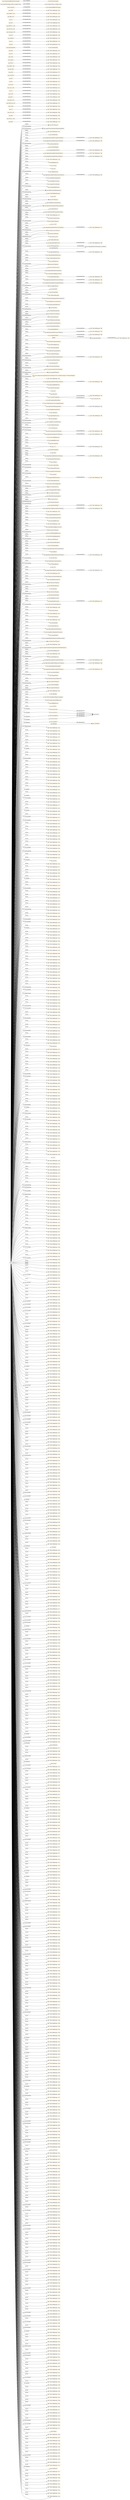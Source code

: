 digraph ar2dtool_diagram { 
rankdir=LR;
size="1501"
node [shape = rectangle, color="orange"]; "base:ShortTSDataset" "base:SupportVectorMachinesWithQuadraticKernel" "3b677388:1699060cede:-7eb1" "3b677388:1699060cede:-7f85" "base:EditMetadata" "3b677388:1699060cede:-7e19" "base:AlgorithmSuitableForLargeTestTSDataset" "base:AlgorithmSuitableForSpectroTSDataset" "base:BayesianNetwork" "base:SammonMapping" "base:AlgorithmByNoOfClass" "base:DTW_R1_1NN" "base:AlgorithmSuitableForMotionTSDataset" "base:AlgorithmSuitableForShortTSDataset" "3b677388:1699060cede:-7e48" "base:RidgeRegression" "base:k-Means" "base:SVC" "base:WeightFunction" "base:AlgorithmSuitableForMediumTrainTSDataset" "base:GradientBoostingMachines" "base:StackedAuto-Encoders" "3b677388:1699060cede:-7f60" "base:SupportVectorMachine" "base:TimeWarpEditDistance" "3b677388:1699060cede:-7fbd" "base:EditDistanceforRealSequences" "base:TWE_1NN" "base:LocallyWeightedLearning" "3b677388:1699060cede:-7e0a" "base:SVR" "base:ECGTSDataset" "3b677388:1699060cede:-7fcd" "base:FlexibleDiscriminantAnalysis" "3b677388:1699060cede:-7fa9" "base:SupportVectorMachinesWithLinearKernel" "base:RotationForest" "base:LocallyEstimatedScatterplotSmoothing" "3b677388:1699060cede:-7f11" "base:HierarchicalClustering" "3b677388:1699060cede:-7f2f" "base:MediumTSDataset" "base:LS-SVM" "base:SolutionForTSC" "base:AlgorithmSuitableForManyClassTSDataset" "base:MediumTrainTSDataset" "3b677388:1699060cede:-7dee" "3b677388:1699060cede:-7f21" "base:SensorTSDataset" "base:MulticlassSVM" "base:MSM_1NN" "3b677388:1699060cede:-7ed3" "base:MinkowskiDistance" "base:AlgorithmWithDerivative" "base:FullWarpingWindow" "base:DTD_C" "base:ST" "base:AlgorithmByTestSize" "3b677388:1699060cede:-7fe9" "base:AlgorithmBasedOnDictionary" "base:ConditionalDecisionTrees" "3b677388:1699060cede:-7fc9" "3b677388:1699060cede:-7ff1" "base:LinearRegression" "base:DeviceTSDataset" "base:IterativeDichotomiser3" "3b677388:1699060cede:-7fd1" "base:AlgorithmBasedOnCombinations" "base:ClassificationAndRegressionTree" "base:AlgorithmByLength" "base:BoP" "base:AlgorithmSuitableForFewClassTSDataset" "base:AlgorithmSuitableForSimulatedTSDataset" "base:COTE" "3b677388:1699060cede:-7ea3" "3b677388:1699060cede:-7e9c" "base:ImageTSDataset" "3b677388:1699060cede:-7e1f" "base:ASSISTANT" "base:NormalizeData" "base:TSDatasetByLength" "3b677388:1699060cede:-7ee6" "base:PS" "base:LeastAbsoluteShrinkageAndSelectionOperator" "base:BN" "base:CID_DTW" "base:RandF" "3b677388:1699060cede:-7f79" "base:RadialBasisFunctionNetwork" "base:DimensionalityReduction" "base:DD_DTW" "base:Perceptron" "base:StackedGeneralization" "base:MediumClassTSDataset" "base:MotionTSDataset" "3b677388:1699060cede:-7f95" "base:WDTW_1NN" "base:MultidimensionalScaling" "base:LinearDiscriminateAnalysis" "base:TSDatasetByNoOfClass" "base:AlgorithmByArea" "base:AlgorithmSuitableForSensorTSDataset" "base:AlgorithmWithR1" "3b677388:1699060cede:-7f5b" "base:DTW_F" "base:PrincipalComponentAnalysis" "3b677388:1699060cede:-7e67" "base:SVML" "base:StepwiseRegression" "base:LCSS_1NN" "base:Self-OrganizingMap" "base:LinearDiscriminantAnalysis" "3b677388:1699060cede:-7fdd" "base:TSF" "base:LargeTestTSDataset" "base:AlgorithmSuitableForImageTSDataset" "base:AutocorrelationFunction" "base:BayesianSVM" "base:DynamicTimeWarping" "base:TransductiveSupportVectorMachines" "base:SimulatedTSDataset" "http://www.semanticweb.org/administrator/ontologies/2018/11/untitled-ontology-57#1NearestNeighbor" "base:WarpingWindowSetThroughCrossValidation" "3b677388:1699060cede:-7f4a" "3b677388:1699060cede:-7db1" "base:AlgorithmSuitableForMediumTSDataset" "3b677388:1699060cede:-7f57" "base:BayesianBeliefNetwork" "base:SQLiteTransformation" "base:M5" "3b677388:1699060cede:-7fc5" "base:ElasticNet" "base:MLP" "base:ConcreteTSCAlgorithm" "base:BN_AugmentedNaiveBayes" "base:SyntheticMinorityOversamplingTechnique" "base:AlgorithmWithWarpingWindow" "base:DeepBoltzmannMachine" "base:ClipOutliers" "base:AlgorithmByFunction" "base:NaiveBayes" "3b677388:1699060cede:-7ff9" "base:Complexity-InvariantDistance" "base:ChebyshevDistance" "3b677388:1699060cede:-7fd9" "base:Mathematics" "3b677388:1699060cede:-7da0" "base:AlgorithmWithRn" "3b677388:1699060cede:-7dc7" "base:DerivativeDynamicTimeWarping" "base:AlgorithmSuitableForECGTSDataset" "base:Apriorialgorithm" "base:Least-AngleRegression" "3b677388:1699060cede:-7e26" "3b677388:1699060cede:-7e7b" "base:DeepBeliefNetworks" "3b677388:1699060cede:-7fa5" "base:StructuredSVM" "base:C4.5" "base:Back-Propagation" "base:Filter" "base:FS" "base:AlgorithmSuitableForDeviceTSDataset" "base:ExpectationMaximisation" "base:k-Medians" "3b677388:1699060cede:-7f91" "base:Move-Split-Merge" "3b677388:1699060cede:-7e10" "base:TSDatasetByTrainSize" "base:LearningVectorQuantization" "base:Dataset" "3b677388:1699060cede:-7db6" "base:AlgorithmByPerformence" "3b677388:1699060cede:-7e59" "base:TSDatasetByTestSize" "base:SupervisedLearningInQuest" "base:EuclideanDistance" "3b677388:1699060cede:-7f81" "base:TreeAugmentedNa?veBayes" "3b677388:1699060cede:-7f8d" "base:SmallTrainTSDataset" "base:LPS" "base:MixtureDiscriminantAnalysis" "base:RandomForest" "base:TimeSeriesDataset" "3b677388:1699060cede:-7f9d" "base:AlgorithmWithACF" "3b677388:1699060cede:-7f7d" "base:AlgorithmSuitableForSmallTrainTSDataset" "3b677388:1699060cede:-7d9c" "3b677388:1699060cede:-7efe" "base:AlgorithmBasedOnIntervals" "base:ConvolutionalNeuralNetwork" "base:LearningWithCounts" "3b677388:1699060cede:-7e96" "base:GradientBoostedRegressionTrees" "base:SpectroTSDataset" "3b677388:1699060cede:-7eab" "base:LocallyWeightedRegression" "base:SVMQ" "base:BootstrappedAggregation" "base:DTW_Rn_1NN" "3b677388:1699060cede:-7f2b" "base:LongTSDataset" "3b677388:1699060cede:-7ffc" "base:MultinomialNaiveBayes" "base:CleanMissingData" "base:Chi-squaredAutomaticInteractionDetection" "base:AdaBoost" "3b677388:1699060cede:-7fb9" "base:AlgorithmSuitableForMediumTestTSDataset" "base:Derivative" "3b677388:1699060cede:-7ede" "base:Eclatalgorithm" "base:QuadraticDiscriminantAnalysis" "base:TSDatasetByArea" "base:C5.0" "base:AlgorithmSuitableForLongTSDataset" "3b677388:1699060cede:-7f50" "base:OrdinaryLeastSquaresRegression" "base:Logistic" "base:EE" "base:GeneralBayesianNetwork" "3b677388:1699060cede:-7fe5" "base:ERP_1NN" "3b677388:1699060cede:-7fd5" "base:ManyClassTSDataset" "base:ManhattanDistance" "3b677388:1699060cede:-7fad" "base:Boosting" "base:FewClassTSDataset" "base:WDDTW_1NN" "3b677388:1699060cede:-7fa1" "base:DDTW_R1_1NN" "base:PartitionAndSample" "base:RadialBasisFunction" "base:AlgorithmByTrainSize" "base:DerivativeTransformDistance" "3b677388:1699060cede:-7da8" "base:DecisionStump" "base:SAXVSM" "base:ACF" "3b677388:1699060cede:-7eec" "base:FeatureSelection" "3b677388:1699060cede:-7fb5" "base:LS" "3b677388:1699060cede:-7ea9" "3b677388:1699060cede:-7df3" "base:QuantizeData" "base:ProjectionPursuit" "base:BOSS" "3b677388:1699060cede:-7f99" "base:Euclidean_1NN" "base:AlgorithmBasedOnWholeSeries" "base:AveragedOne-DependenceEstimators" "3b677388:1699060cede:-7e5e" "base:CosineSimilarity" "base:ScalablePaRallelizableInductionOfDecisionTrees" "base:MediumTestTSDataset" "3b677388:1699060cede:-7f89" "3b677388:1699060cede:-7ed9" "base:LongestCommonSubsequenceDistanceforRealSequences" "3b677388:1699060cede:-7f0b" "3b677388:1699060cede:-7ddc" "base:Q-Learning" "base:DDTW_Rn_1NN" "base:PolynomialRegression" "3b677388:1699060cede:-7f28" "base:LogisticRegression" "base:AlgorithmSuitableForSmallTestTSDataset" "3b677388:1699060cede:-7eb4" "3b677388:1699060cede:-7fed" "base:RotF" "base:AlgorithmSuitableForMediumClassTSDataset" "3b677388:1699060cede:-7fe1" "base:AlgorithmBasedOnShapelets" "3b677388:1699060cede:-7fc1" "base:TemporalDifferencelearning" "base:AlgorithmSuitableForLargeTrainTSDataset" "3b677388:1699060cede:-7e90" "base:GaussianNaiveBayes" "base:WarpingWindow" "base:TSBF" "base:PartialLeastSquaresRegression" "base:SmallTestTSDataset" "base:NB" "3b677388:1699060cede:-7ff5" "base:k-NearestNeighbor" "base:LargeTrainTSDataset" "3b677388:1699060cede:-7f19" "3b677388:1699060cede:-7f04" "3b677388:1699060cede:-7dab" "3b677388:1699060cede:-7e22" "base:Algorithm" "3b677388:1699060cede:-7fb1" "base:MultivariateAdaptiveRegressionSplines" "3b677388:1699060cede:-7ecd" "base:PrincipalComponentRegression" "base:HopfieldNetwork" "base:PUBLIC" ; /*classes style*/
	"base:AlgorithmSuitableForECGTSDataset" -> "3b677388:1699060cede:-7fd9" [ label = "owl:equivalentClass" ];
	"base:AlgorithmWithRn" -> "3b677388:1699060cede:-7f85" [ label = "owl:equivalentClass" ];
	"base:LCSS_1NN" -> "3b677388:1699060cede:-7e9c" [ label = "owl:equivalentClass" ];
	"base:AlgorithmWithDerivative" -> "3b677388:1699060cede:-7f8d" [ label = "owl:equivalentClass" ];
	"base:WDTW_1NN" -> "3b677388:1699060cede:-7da0" [ label = "owl:equivalentClass" ];
	"base:PS" -> "3b677388:1699060cede:-7e22" [ label = "owl:equivalentClass" ];
	"base:DerivativeDynamicTimeWarping" -> "3b677388:1699060cede:-7ed3" [ label = "owl:equivalentClass" ];
	"base:hasClassSize" -> "base:hasSize" [ label = "rdfs:subPropertyOf" ];
	"base:AlgorithmSuitableForSensorTSDataset" -> "3b677388:1699060cede:-7fa9" [ label = "owl:equivalentClass" ];
	"base:AlgorithmByTrainSize" -> "3b677388:1699060cede:-7fe1" [ label = "owl:equivalentClass" ];
	"base:AlgorithmByPerformence" -> "3b677388:1699060cede:-7fe9" [ label = "owl:equivalentClass" ];
	"base:AlgorithmSuitableForLargeTrainTSDataset" -> "3b677388:1699060cede:-7fc9" [ label = "owl:equivalentClass" ];
	"base:AlgorithmWithWarpingWindow" -> "3b677388:1699060cede:-7f81" [ label = "owl:equivalentClass" ];
	"base:AlgorithmSuitableForDeviceTSDataset" -> "3b677388:1699060cede:-7fdd" [ label = "owl:equivalentClass" ];
	"base:suitableFor" -> "base:availableTo" [ label = "rdfs:subPropertyOf" ];
	"base:AlgorithmByNoOfClass" -> "3b677388:1699060cede:-7fed" [ label = "owl:equivalentClass" ];
	"base:AlgorithmSuitableForSmallTrainTSDataset" -> "3b677388:1699060cede:-7f99" [ label = "owl:equivalentClass" ];
	"base:MLP" -> "3b677388:1699060cede:-7e5e" [ label = "owl:equivalentClass" ];
	"base:DTW_R1_1NN" -> "3b677388:1699060cede:-7ee6" [ label = "owl:equivalentClass" ];
	"base:BN" -> "3b677388:1699060cede:-7f7d" [ label = "owl:equivalentClass" ];
	"base:AlgorithmSuitableForSimulatedTSDataset" -> "3b677388:1699060cede:-7fa1" [ label = "owl:equivalentClass" ];
	"base:AlgorithmWithACF" -> "3b677388:1699060cede:-7f91" [ label = "owl:equivalentClass" ];
	"base:Logistic" -> "3b677388:1699060cede:-7e67" [ label = "owl:equivalentClass" ];
	"base:WDDTW_1NN" -> "3b677388:1699060cede:-7dab" [ label = "owl:equivalentClass" ];
	"base:AlgorithmSuitableForMediumTestTSDataset" -> "3b677388:1699060cede:-7fb5" [ label = "owl:equivalentClass" ];
	"base:RotF" -> "3b677388:1699060cede:-7e19" [ label = "owl:equivalentClass" ];
	"base:RandF" -> "3b677388:1699060cede:-7e1f" [ label = "owl:equivalentClass" ];
	"base:DTW_Rn_1NN" -> "3b677388:1699060cede:-7ede" [ label = "owl:equivalentClass" ];
	"base:AlgorithmSuitableForMotionTSDataset" -> "3b677388:1699060cede:-7fad" [ label = "owl:equivalentClass" ];
	"base:AlgorithmSuitableForMediumTSDataset" -> "3b677388:1699060cede:-7fb9" [ label = "owl:equivalentClass" ];
	"base:CID_DTW" -> "3b677388:1699060cede:-7f57" [ label = "owl:equivalentClass" ];
	"base:FullWarpingWindow" -> "base:WarpingWindowSetThroughCrossValidation" [ label = "owl:disjointWith" ];
	"base:AlgorithmSuitableForMediumClassTSDataset" -> "3b677388:1699060cede:-7fbd" [ label = "owl:equivalentClass" ];
	"base:SolutionForSample_MClass_LLength_STrain" -> "base:Sample_MClass_LLength_STrain" [ label = "base:suitableFor" ];
	"base:SolutionSuitableForFewClassSample" -> "base:FewClassSample" [ label = "base:suitableFor" ];
	"base:AlgorithmSuitableForLargeTestTSDataset" -> "3b677388:1699060cede:-7fcd" [ label = "owl:equivalentClass" ];
	"base:ACF" -> "3b677388:1699060cede:-7ffc" [ label = "owl:equivalentClass" ];
	"base:DD_DTW" -> "3b677388:1699060cede:-7f19" [ label = "owl:equivalentClass" ];
	"base:EE" -> "3b677388:1699060cede:-7ecd" [ label = "owl:equivalentClass" ];
	"base:Apriorialgorithm" -> "base:Eclatalgorithm" [ label = "owl:disjointWith" ];
	"base:C4.5" -> "3b677388:1699060cede:-7f5b" [ label = "owl:equivalentClass" ];
	"base:ST" -> "3b677388:1699060cede:-7e0a" [ label = "owl:equivalentClass" ];
	"base:DDTW_R1_1NN" -> "3b677388:1699060cede:-7f2b" [ label = "owl:equivalentClass" ];
	"base:AlgorithmSuitableForSpectroTSDataset" -> "3b677388:1699060cede:-7f95" [ label = "owl:equivalentClass" ];
	"base:TSF" -> "3b677388:1699060cede:-7dc7" [ label = "owl:equivalentClass" ];
	"NULL" -> "3b677388:1699060cede:-7de2" [ label = "owl:withRestrictions" ];
	"NULL" -> "base:AlgorithmSuitableForLongTSDataset" [ label = "rdf:first" ];
	"NULL" -> "3b677388:1699060cede:-7f54" [ label = "rdf:rest" ];
	"NULL" -> "3b677388:1699060cede:-7df6" [ label = "rdf:rest" ];
	"NULL" -> "base:GradientBoostingMachines" [ label = "rdf:first" ];
	"NULL" -> "3b677388:1699060cede:-7f15" [ label = "rdf:rest" ];
	"NULL" -> "3b677388:1699060cede:-7e1a" [ label = "rdf:rest" ];
	"NULL" -> "base:TSDatasetByArea" [ label = "owl:someValuesFrom" ];
	"NULL" -> "3b677388:1699060cede:-7db7" [ label = "rdf:rest" ];
	"NULL" -> "base:BootstrappedAggregation" [ label = "rdf:first" ];
	"NULL" -> "base:QuadraticDiscriminantAnalysis" [ label = "rdf:first" ];
	"NULL" -> "3b677388:1699060cede:-7f61" [ label = "rdf:rest" ];
	"NULL" -> "3b677388:1699060cede:-7d45" [ label = "owl:members" ];
	"NULL" -> "base:TreeAugmentedNa?veBayes" [ label = "rdf:first" ];
	"NULL" -> "3b677388:1699060cede:-7f22" [ label = "rdf:rest" ];
	"NULL" -> "3b677388:1699060cede:-7dc4" [ label = "rdf:rest" ];
	"NULL" -> "3b677388:1699060cede:-7daa" [ label = "owl:intersectionOf" ];
	"NULL" -> "3b677388:1699060cede:-7de5" [ label = "rdf:first" ];
	"NULL" -> "3b677388:1699060cede:-7d8c" [ label = "rdf:rest" ];
	"NULL" -> "base:AlgorithmSuitableForLargeTrainTSDataset" [ label = "rdf:first" ];
	"NULL" -> "base:AlgorithmBasedOnWholeSeries" [ label = "rdf:first" ];
	"NULL" -> "3b677388:1699060cede:-7d4d" [ label = "rdf:rest" ];
	"NULL" -> "3b677388:1699060cede:-7dd1" [ label = "rdf:rest" ];
	"NULL" -> "3b677388:1699060cede:-7eff" [ label = "rdf:rest" ];
	"NULL" -> "3b677388:1699060cede:-7d9d" [ label = "rdf:rest" ];
	"NULL" -> "base:AlgorithmBasedOnShapelets" [ label = "rdf:first" ];
	"NULL" -> "base:EditDistanceforRealSequences" [ label = "owl:someValuesFrom" ];
	"NULL" -> "3b677388:1699060cede:-7d5a" [ label = "rdf:rest" ];
	"NULL" -> "base:CleanMissingData" [ label = "rdf:first" ];
	"NULL" -> "3b677388:1699060cede:-7f6e" [ label = "rdf:rest" ];
	"NULL" -> "3b677388:1699060cede:-7ff2" [ label = "rdf:rest" ];
	"NULL" -> "3b677388:1699060cede:-7d12" [ label = "owl:members" ];
	"NULL" -> "3b677388:1699060cede:-7d1b" [ label = "rdf:rest" ];
	"NULL" -> "3b677388:1699060cede:-7d1d" [ label = "owl:members" ];
	"NULL" -> "base:SupportVectorMachinesWithQuadraticKernel" [ label = "rdf:first" ];
	"NULL" -> "3b677388:1699060cede:-7ea2" [ label = "owl:intersectionOf" ];
	"NULL" -> "3b677388:1699060cede:-7f3c" [ label = "rdf:rest" ];
	"NULL" -> "base:LongTSDataset" [ label = "rdf:first" ];
	"NULL" -> "base:k-Means" [ label = "rdf:first" ];
	"NULL" -> "3b677388:1699060cede:-7e77" [ label = "rdf:rest" ];
	"NULL" -> "base:C5.0" [ label = "rdf:first" ];
	"NULL" -> "3b677388:1699060cede:-7eda" [ label = "rdf:rest" ];
	"NULL" -> "base:StackedAuto-Encoders" [ label = "rdf:first" ];
	"NULL" -> "base:AlgorithmByTestSize" [ label = "rdf:first" ];
	"NULL" -> "base:TSDatasetByTestSize" [ label = "owl:someValuesFrom" ];
	"NULL" -> "3b677388:1699060cede:-7d63" [ label = "owl:members" ];
	"NULL" -> "3b677388:1699060cede:-7e84" [ label = "rdf:rest" ];
	"NULL" -> "3b677388:1699060cede:-7e7a" [ label = "owl:intersectionOf" ];
	"NULL" -> "3b677388:1699060cede:-7fc4" [ label = "owl:intersectionOf" ];
	"NULL" -> "3b677388:1699060cede:-7e91" [ label = "rdf:rest" ];
	"NULL" -> "base:SpectroTSDataset" [ label = "owl:someValuesFrom" ];
	"NULL" -> "base:Perceptron" [ label = "owl:someValuesFrom" ];
	"NULL" -> "3b677388:1699060cede:-7e52" [ label = "rdf:rest" ];
	"NULL" -> "base:LeastAbsoluteShrinkageAndSelectionOperator" [ label = "rdf:first" ];
	"NULL" -> "3b677388:1699060cede:-7dce" [ label = "rdf:rest" ];
	"NULL" -> "base:ExpectationMaximisation" [ label = "rdf:first" ];
	"NULL" -> "base:suitableFor" [ label = "owl:onProperty" ];
	"NULL" -> "base:LogisticRegression" [ label = "rdf:first" ];
	"NULL" -> "3b677388:1699060cede:-7e13" [ label = "rdf:rest" ];
	"NULL" -> "3b677388:1699060cede:-7d78" [ label = "rdf:rest" ];
	"NULL" -> "3b677388:1699060cede:-7d39" [ label = "rdf:rest" ];
	"NULL" -> "3b677388:1699060cede:-7e20" [ label = "rdf:rest" ];
	"NULL" -> "3b677388:1699060cede:-7d85" [ label = "rdf:rest" ];
	"NULL" -> "3b677388:1699060cede:-7fa8" [ label = "owl:intersectionOf" ];
	"NULL" -> "3b677388:1699060cede:-7e3d" [ label = "owl:someValuesFrom" ];
	"NULL" -> "3b677388:1699060cede:-7ea8" [ label = "rdf:rest" ];
	"NULL" -> "3b677388:1699060cede:-7ee3" [ label = "rdf:rest" ];
	"NULL" -> "base:PolynomialRegression" [ label = "rdf:first" ];
	"NULL" -> "base:AlgorithmSuitableForSmallTestTSDataset" [ label = "rdf:first" ];
	"NULL" -> "base:hasTrain" [ label = "owl:onProperty" ];
	"NULL" -> "3b677388:1699060cede:-7ea4" [ label = "rdf:rest" ];
	"NULL" -> "3b677388:1699060cede:-7f17" [ label = "rdf:rest" ];
	"NULL" -> "3b677388:1699060cede:-7d92" [ label = "rdf:rest" ];
	"NULL" -> "3b677388:1699060cede:-7d53" [ label = "rdf:rest" ];
	"NULL" -> "3b677388:1699060cede:-7f67" [ label = "rdf:rest" ];
	"NULL" -> "3b677388:1699060cede:-7d0e" [ label = "owl:members" ];
	"NULL" -> "3b677388:1699060cede:-7fca" [ label = "rdf:rest" ];
	"NULL" -> "3b677388:1699060cede:-7da8" [ label = "rdf:first" ];
	"NULL" -> "3b677388:1699060cede:-7d14" [ label = "rdf:rest" ];
	"NULL" -> "3b677388:1699060cede:-7ed6" [ label = "owl:intersectionOf" ];
	"NULL" -> "3b677388:1699060cede:-7ef0" [ label = "rdf:rest" ];
	"NULL" -> "base:AdaBoost" [ label = "rdf:first" ];
	"NULL" -> "3b677388:1699060cede:-7d60" [ label = "rdf:rest" ];
	"NULL" -> "base:SupportVectorMachinesWithLinearKernel" [ label = "rdf:first" ];
	"NULL" -> "3b677388:1699060cede:-7f74" [ label = "rdf:rest" ];
	"NULL" -> "3b677388:1699060cede:-7f35" [ label = "rdf:rest" ];
	"NULL" -> "3b677388:1699060cede:-7dd7" [ label = "rdf:rest" ];
	"NULL" -> "3b677388:1699060cede:-7e3a" [ label = "rdf:rest" ];
	"NULL" -> "3b677388:1699060cede:-7e41" [ label = "owl:someValuesFrom" ];
	"NULL" -> "base:WarpingWindowSetThroughCrossValidation" [ label = "owl:someValuesFrom" ];
	"NULL" -> "3b677388:1699060cede:-7f42" [ label = "rdf:rest" ];
	"NULL" -> "3b677388:1699060cede:-7da9" [ label = "rdf:rest" ];
	"NULL" -> "3b677388:1699060cede:-7dc6" [ label = "owl:intersectionOf" ];
	"NULL" -> "3b677388:1699060cede:-7e25" [ label = "owl:intersectionOf" ];
	"NULL" -> "3b677388:1699060cede:-7f03" [ label = "rdf:rest" ];
	"NULL" -> "base:SVR" [ label = "rdf:first" ];
	"NULL" -> "base:Dataset" [ label = "owl:someValuesFrom" ];
	"NULL" -> "base:ShortTSDataset" [ label = "owl:someValuesFrom" ];
	"NULL" -> "3b677388:1699060cede:-7d57" [ label = "owl:members" ];
	"NULL" -> "3b677388:1699060cede:-7df1" [ label = "rdf:rest" ];
	"NULL" -> "3b677388:1699060cede:-7f10" [ label = "rdf:rest" ];
	"NULL" -> "3b677388:1699060cede:-7d2e" [ label = "rdf:rest" ];
	"NULL" -> "3b677388:1699060cede:-7db2" [ label = "rdf:rest" ];
	"NULL" -> "3b677388:1699060cede:-7fc6" [ label = "rdf:rest" ];
	"NULL" -> "3b677388:1699060cede:-7e68" [ label = "rdf:first" ];
	"NULL" -> "3b677388:1699060cede:-7d7a" [ label = "rdf:rest" ];
	"NULL" -> "3b677388:1699060cede:-7f8e" [ label = "rdf:rest" ];
	"NULL" -> "base:DerivativeTransformDistance" [ label = "owl:someValuesFrom" ];
	"NULL" -> "3b677388:1699060cede:-7d3b" [ label = "rdf:rest" ];
	"NULL" -> "3b677388:1699060cede:-7f4f" [ label = "rdf:rest" ];
	"NULL" -> "3b677388:1699060cede:-7eed" [ label = "rdf:rest" ];
	"NULL" -> "base:MediumClassTSDataset" [ label = "owl:someValuesFrom" ];
	"NULL" -> "base:SpectroTSDataset" [ label = "rdf:first" ];
	"NULL" -> "base:SimulatedTSDataset" [ label = "rdf:first" ];
	"NULL" -> "3b677388:1699060cede:-7f5c" [ label = "rdf:rest" ];
	"NULL" -> "base:LongestCommonSubsequenceDistanceforRealSequences" [ label = "rdf:first" ];
	"NULL" -> "3b677388:1699060cede:-7e08" [ label = "rdf:rest" ];
	"NULL" -> "3b677388:1699060cede:-7e97" [ label = "rdf:rest" ];
	"NULL" -> "3b677388:1699060cede:-7efa" [ label = "rdf:rest" ];
	"NULL" -> "3b677388:1699060cede:-7ebb" [ label = "rdf:rest" ];
	"NULL" -> "3b677388:1699060cede:-7e96" [ label = "rdf:first" ];
	"NULL" -> "base:Filter" [ label = "rdf:first" ];
	"NULL" -> "3b677388:1699060cede:-7fb2" [ label = "rdf:rest" ];
	"NULL" -> "3b677388:1699060cede:-7e65" [ label = "rdf:rest" ];
	"NULL" -> "3b677388:1699060cede:-7e6a" [ label = "owl:someValuesFrom" ];
	"NULL" -> "3b677388:1699060cede:-7f20" [ label = "owl:intersectionOf" ];
	"NULL" -> "base:AlgorithmWithDerivative" [ label = "rdf:first" ];
	"NULL" -> "base:LongTSDataset" [ label = "owl:someValuesFrom" ];
	"NULL" -> "base:AlgorithmSuitableForSensorTSDataset" [ label = "rdf:first" ];
	"NULL" -> "3b677388:1699060cede:-7e36" [ label = "owl:withRestrictions" ];
	"NULL" -> "3b677388:1699060cede:-7e72" [ label = "rdf:rest" ];
	"NULL" -> "base:EditMetadata" [ label = "rdf:first" ];
	"NULL" -> "3b677388:1699060cede:-7ee9" [ label = "rdf:rest" ];
	"NULL" -> "3b677388:1699060cede:-7d09" [ label = "rdf:rest" ];
	"NULL" -> "base:AlgorithmSuitableForFewClassTSDataset" [ label = "rdf:first" ];
	"NULL" -> "3b677388:1699060cede:-7e2b" [ label = "owl:someValuesFrom" ];
	"NULL" -> "3b677388:1699060cede:-7e58" [ label = "owl:intersectionOf" ];
	"NULL" -> "3b677388:1699060cede:-7dfb" [ label = "rdf:rest" ];
	"NULL" -> "3b677388:1699060cede:-7d59" [ label = "rdf:rest" ];
	"NULL" -> "3b677388:1699060cede:-7e1e" [ label = "owl:intersectionOf" ];
	"NULL" -> "3b677388:1699060cede:-7dbc" [ label = "rdf:rest" ];
	"NULL" -> "base:SmallTrainTSDataset" [ label = "owl:someValuesFrom" ];
	"NULL" -> "3b677388:1699060cede:-7e01" [ label = "rdf:rest" ];
	"NULL" -> "3b677388:1699060cede:-7ef6" [ label = "rdf:rest" ];
	"NULL" -> "base:AlgorithmByTrainSize" [ label = "rdf:first" ];
	"NULL" -> "3b677388:1699060cede:-7f26" [ label = "owl:intersectionOf" ];
	"NULL" -> "3b677388:1699060cede:-7eb7" [ label = "rdf:rest" ];
	"NULL" -> "base:Mathematics" [ label = "owl:someValuesFrom" ];
	"NULL" -> "3b677388:1699060cede:-7f7c" [ label = "owl:intersectionOf" ];
	"NULL" -> "3b677388:1699060cede:-7d66" [ label = "rdf:rest" ];
	"NULL" -> "base:LongestCommonSubsequenceDistanceforRealSequences" [ label = "owl:someValuesFrom" ];
	"NULL" -> "3b677388:1699060cede:-7e7f" [ label = "rdf:rest" ];
	"NULL" -> "base:hasClass" [ label = "owl:onProperty" ];
	"NULL" -> "3b677388:1699060cede:-7ec4" [ label = "rdf:rest" ];
	"NULL" -> "base:BayesianSVM" [ label = "rdf:first" ];
	"NULL" -> "3b677388:1699060cede:-7d73" [ label = "rdf:rest" ];
	"NULL" -> "3b677388:1699060cede:-7fea" [ label = "rdf:rest" ];
	"NULL" -> "3b677388:1699060cede:-7e8c" [ label = "rdf:rest" ];
	"NULL" -> "3b677388:1699060cede:-7d34" [ label = "rdf:rest" ];
	"NULL" -> "3b677388:1699060cede:-7f48" [ label = "rdf:rest" ];
	"NULL" -> "3b677388:1699060cede:-7e4d" [ label = "rdf:rest" ];
	"NULL" -> "3b677388:1699060cede:-7e0e" [ label = "rdf:rest" ];
	"NULL" -> "3b677388:1699060cede:-7f01" [ label = "owl:intersectionOf" ];
	"NULL" -> "3b677388:1699060cede:-7fdc" [ label = "owl:intersectionOf" ];
	"NULL" -> "3b677388:1699060cede:-7d80" [ label = "rdf:rest" ];
	"NULL" -> "3b677388:1699060cede:-7f05" [ label = "rdf:rest" ];
	"NULL" -> "3b677388:1699060cede:-7d41" [ label = "rdf:rest" ];
	"NULL" -> "3b677388:1699060cede:-7f55" [ label = "rdf:rest" ];
	"NULL" -> "3b677388:1699060cede:-7e5a" [ label = "rdf:rest" ];
	"NULL" -> "3b677388:1699060cede:-7df7" [ label = "rdf:rest" ];
	"NULL" -> "3b677388:1699060cede:-7db8" [ label = "rdf:rest" ];
	"NULL" -> "base:ClassificationAndRegressionTree" [ label = "rdf:first" ];
	"NULL" -> "3b677388:1699060cede:-7e9d" [ label = "rdf:first" ];
	"NULL" -> "3b677388:1699060cede:-7d9f" [ label = "owl:intersectionOf" ];
	"NULL" -> "3b677388:1699060cede:-7d01" [ label = "owl:members" ];
	"NULL" -> "3b677388:1699060cede:-7dc5" [ label = "rdf:rest" ];
	"NULL" -> "3b677388:1699060cede:-7e60" [ label = "owl:withRestrictions" ];
	"NULL" -> "base:MotionTSDataset" [ label = "owl:someValuesFrom" ];
	"NULL" -> "base:AlgorithmSuitableForImageTSDataset" [ label = "rdf:first" ];
	"NULL" -> "3b677388:1699060cede:-7d8d" [ label = "rdf:rest" ];
	"NULL" -> "3b677388:1699060cede:-7f49" [ label = "owl:intersectionOf" ];
	"NULL" -> "base:CosineSimilarity" [ label = "rdf:first" ];
	"NULL" -> "3b677388:1699060cede:-7d4e" [ label = "rdf:rest" ];
	"NULL" -> "3b677388:1699060cede:-7dd2" [ label = "rdf:rest" ];
	"NULL" -> "3b677388:1699060cede:-7fe6" [ label = "rdf:rest" ];
	"NULL" -> "base:ManyClassTSDataset" [ label = "owl:someValuesFrom" ];
	"NULL" -> "3b677388:1699060cede:-7d9e" [ label = "rdf:rest" ];
	"NULL" -> "3b677388:1699060cede:-7f6f" [ label = "rdf:rest" ];
	"NULL" -> "base:ASSISTANT" [ label = "rdf:first" ];
	"NULL" -> "3b677388:1699060cede:-7d1c" [ label = "rdf:rest" ];
	"NULL" -> "base:AlgorithmByLength" [ label = "rdf:first" ];
	"NULL" -> "base:NormalizeData" [ label = "rdf:first" ];
	"NULL" -> "3b677388:1699060cede:-7e3c" [ label = "owl:withRestrictions" ];
	"NULL" -> "3b677388:1699060cede:-7f3d" [ label = "rdf:rest" ];
	"NULL" -> "3b677388:1699060cede:-7f50" [ label = "rdf:first" ];
	"NULL" -> "3b677388:1699060cede:-7e28" [ label = "rdf:rest" ];
	"NULL" -> "base:DecisionStump" [ label = "rdf:first" ];
	"NULL" -> "3b677388:1699060cede:-7e78" [ label = "rdf:rest" ];
	"NULL" -> "3b677388:1699060cede:-7edb" [ label = "rdf:rest" ];
	"NULL" -> "rdf:nil" [ label = "rdf:rest" ];
	"NULL" -> "base:AlgorithmByFunction" [ label = "rdf:first" ];
	"NULL" -> "base:PartialLeastSquaresRegression" [ label = "rdf:first" ];
	"NULL" -> "3b677388:1699060cede:-7e85" [ label = "rdf:rest" ];
	"NULL" -> "3b677388:1699060cede:-7f78" [ label = "owl:intersectionOf" ];
	"NULL" -> "base:DeviceTSDataset" [ label = "rdf:first" ];
	"NULL" -> "3b677388:1699060cede:-7de1" [ label = "rdf:first" ];
	"NULL" -> "base:AlgorithmByPerformence" [ label = "rdf:first" ];
	"NULL" -> "3b677388:1699060cede:-7e53" [ label = "rdf:rest" ];
	"NULL" -> "3b677388:1699060cede:-7dcf" [ label = "rdf:rest" ];
	"NULL" -> "3b677388:1699060cede:-7e14" [ label = "rdf:rest" ];
	"NULL" -> "base:LinearDiscriminateAnalysis" [ label = "rdf:first" ];
	"NULL" -> "3b677388:1699060cede:-7d29" [ label = "rdf:rest" ];
	"NULL" -> "base:C4.5" [ label = "owl:someValuesFrom" ];
	"NULL" -> "3b677388:1699060cede:-7d79" [ label = "rdf:rest" ];
	"NULL" -> "3b677388:1699060cede:-7e31" [ label = "owl:someValuesFrom" ];
	"NULL" -> "3b677388:1699060cede:-7e9f" [ label = "owl:someValuesFrom" ];
	"NULL" -> "base:availableTo" [ label = "owl:onProperty" ];
	"NULL" -> "3b677388:1699060cede:-7f9c" [ label = "owl:intersectionOf" ];
	"NULL" -> "3b677388:1699060cede:-7e6d" [ label = "owl:withRestrictions" ];
	"NULL" -> "3b677388:1699060cede:-7d47" [ label = "rdf:rest" ];
	"NULL" -> "3b677388:1699060cede:-7fbe" [ label = "rdf:rest" ];
	"NULL" -> "3b677388:1699060cede:-7ee4" [ label = "rdf:rest" ];
	"NULL" -> "base:DeepBoltzmannMachine" [ label = "rdf:first" ];
	"NULL" -> "base:FullWarpingWindow" [ label = "owl:someValuesFrom" ];
	"NULL" -> "base:hasTestSize" [ label = "owl:onProperty" ];
	"NULL" -> "3b677388:1699060cede:-7d54" [ label = "rdf:rest" ];
	"NULL" -> "3b677388:1699060cede:-7f68" [ label = "rdf:rest" ];
	"NULL" -> "base:ImageTSDataset" [ label = "rdf:first" ];
	"NULL" -> "3b677388:1699060cede:-7d15" [ label = "rdf:rest" ];
	"NULL" -> "3b677388:1699060cede:-7ef1" [ label = "rdf:rest" ];
	"NULL" -> "3b677388:1699060cede:-7eb2" [ label = "rdf:rest" ];
	"NULL" -> "3b677388:1699060cede:-7e2e" [ label = "rdf:rest" ];
	"NULL" -> "base:AlgorithmSuitableForSmallTrainTSDataset" [ label = "rdf:first" ];
	"NULL" -> "base:LS-SVM" [ label = "rdf:first" ];
	"NULL" -> "3b677388:1699060cede:-7d61" [ label = "rdf:rest" ];
	"NULL" -> "3b677388:1699060cede:-7e9e" [ label = "owl:withRestrictions" ];
	"NULL" -> "3b677388:1699060cede:-7f75" [ label = "rdf:rest" ];
	"NULL" -> "3b677388:1699060cede:-7f36" [ label = "rdf:rest" ];
	"NULL" -> "3b677388:1699060cede:-7dd8" [ label = "rdf:rest" ];
	"NULL" -> "base:AlgorithmSuitableForMediumTSDataset" [ label = "rdf:first" ];
	"NULL" -> "3b677388:1699060cede:-7f82" [ label = "rdf:rest" ];
	"NULL" -> "3b677388:1699060cede:-7f43" [ label = "rdf:rest" ];
	"NULL" -> "3b677388:1699060cede:-7e09" [ label = "owl:intersectionOf" ];
	"NULL" -> "3b677388:1699060cede:-7e35" [ label = "rdf:first" ];
	"NULL" -> "3b677388:1699060cede:-7cff" [ label = "rdf:rest" ];
	"NULL" -> "base:AlgorithmSuitableForShortTSDataset" [ label = "rdf:first" ];
	"NULL" -> "3b677388:1699060cede:-7fa0" [ label = "owl:intersectionOf" ];
	"NULL" -> "base:Derivative" [ label = "owl:someValuesFrom" ];
	"NULL" -> "3b677388:1699060cede:-7d2f" [ label = "rdf:rest" ];
	"NULL" -> "3b677388:1699060cede:-7db3" [ label = "rdf:rest" ];
	"NULL" -> "base:LocallyWeightedRegression" [ label = "rdf:first" ];
	"NULL" -> "3b677388:1699060cede:-7d7b" [ label = "rdf:rest" ];
	"NULL" -> "3b677388:1699060cede:-7d3c" [ label = "rdf:rest" ];
	"NULL" -> "3b677388:1699060cede:-7dc0" [ label = "rdf:rest" ];
	"NULL" -> "3b677388:1699060cede:-7eee" [ label = "rdf:rest" ];
	"NULL" -> "base:LargeTrainTSDataset" [ label = "owl:someValuesFrom" ];
	"NULL" -> "3b677388:1699060cede:-7f84" [ label = "owl:intersectionOf" ];
	"NULL" -> "3b677388:1699060cede:-7f1e" [ label = "rdf:rest" ];
	"NULL" -> "3b677388:1699060cede:-7fc8" [ label = "owl:intersectionOf" ];
	"NULL" -> "3b677388:1699060cede:-7e98" [ label = "rdf:rest" ];
	"NULL" -> "3b677388:1699060cede:-7efb" [ label = "rdf:rest" ];
	"NULL" -> "3b677388:1699060cede:-7e3b" [ label = "rdf:first" ];
	"NULL" -> "3b677388:1699060cede:-7ebc" [ label = "rdf:rest" ];
	"NULL" -> "3b677388:1699060cede:-7f6a" [ label = "rdf:rest" ];
	"NULL" -> "3b677388:1699060cede:-7eaa" [ label = "owl:intersectionOf" ];
	"NULL" -> "3b677388:1699060cede:-7e8f" [ label = "owl:intersectionOf" ];
	"NULL" -> "3b677388:1699060cede:-7e0f" [ label = "owl:intersectionOf" ];
	"NULL" -> "3b677388:1699060cede:-7fe4" [ label = "owl:intersectionOf" ];
	"NULL" -> "3b677388:1699060cede:-7e73" [ label = "rdf:rest" ];
	"NULL" -> "3b677388:1699060cede:-7def" [ label = "rdf:rest" ];
	"NULL" -> "3b677388:1699060cede:-7e34" [ label = "rdf:rest" ];
	"NULL" -> "base:AlgorithmByNoOfClass" [ label = "rdf:first" ];
	"NULL" -> "3b677388:1699060cede:-7e5d" [ label = "owl:intersectionOf" ];
	"NULL" -> "3b677388:1699060cede:-7d7e" [ label = "owl:members" ];
	"NULL" -> "3b677388:1699060cede:-7e80" [ label = "rdf:rest" ];
	"NULL" -> "3b677388:1699060cede:-7dfc" [ label = "rdf:rest" ];
	"NULL" -> "3b677388:1699060cede:-7dbd" [ label = "rdf:rest" ];
	"NULL" -> "base:BayesianBeliefNetwork" [ label = "rdf:first" ];
	"NULL" -> "3b677388:1699060cede:-7ef7" [ label = "rdf:rest" ];
	"NULL" -> "3b677388:1699060cede:-7e02" [ label = "rdf:rest" ];
	"NULL" -> "base:AlgorithmSuitableForDeviceTSDataset" [ label = "rdf:first" ];
	"NULL" -> "base:GeneralBayesianNetwork" [ label = "rdf:first" ];
	"NULL" -> "3b677388:1699060cede:-7d67" [ label = "rdf:rest" ];
	"NULL" -> "3b677388:1699060cede:-7fde" [ label = "rdf:rest" ];
	"NULL" -> "3b677388:1699060cede:-7ec9" [ label = "rdf:rest" ];
	"NULL" -> "3b677388:1699060cede:-7d28" [ label = "rdf:rest" ];
	"NULL" -> "base:AlgorithmBasedOnCombinations" [ label = "rdf:first" ];
	"NULL" -> "3b677388:1699060cede:-7ec5" [ label = "rdf:rest" ];
	"NULL" -> "base:IterativeDichotomiser3" [ label = "rdf:first" ];
	"NULL" -> "3b677388:1699060cede:-7f38" [ label = "rdf:rest" ];
	"NULL" -> "3b677388:1699060cede:-7e39" [ label = "rdf:first" ];
	"NULL" -> "3b677388:1699060cede:-7d3f" [ label = "owl:members" ];
	"NULL" -> "3b677388:1699060cede:-7e8d" [ label = "rdf:rest" ];
	"NULL" -> "3b677388:1699060cede:-7d35" [ label = "rdf:rest" ];
	"NULL" -> "3b677388:1699060cede:-7e4e" [ label = "rdf:rest" ];
	"NULL" -> "base:ECGTSDataset" [ label = "rdf:first" ];
	"NULL" -> "base:TimeSeriesDataset" [ label = "owl:someValuesFrom" ];
	"NULL" -> "3b677388:1699060cede:-7f06" [ label = "rdf:rest" ];
	"NULL" -> "3b677388:1699060cede:-7d81" [ label = "rdf:rest" ];
	"NULL" -> "3b677388:1699060cede:-7fd0" [ label = "owl:intersectionOf" ];
	"NULL" -> "3b677388:1699060cede:-7d42" [ label = "rdf:rest" ];
	"NULL" -> "3b677388:1699060cede:-7e9a" [ label = "rdf:rest" ];
	"NULL" -> "base:ShortTSDataset" [ label = "rdf:first" ];
	"NULL" -> "3b677388:1699060cede:-7df8" [ label = "rdf:rest" ];
	"NULL" -> "3b677388:1699060cede:-7d03" [ label = "rdf:rest" ];
	"NULL" -> "3b677388:1699060cede:-7e1c" [ label = "rdf:rest" ];
	"NULL" -> "base:FewClassTSDataset" [ label = "owl:someValuesFrom" ];
	"NULL" -> "3b677388:1699060cede:-7f63" [ label = "rdf:rest" ];
	"NULL" -> "3b677388:1699060cede:-7f24" [ label = "rdf:rest" ];
	"NULL" -> "3b677388:1699060cede:-7d10" [ label = "rdf:rest" ];
	"NULL" -> "3b677388:1699060cede:-7e45" [ label = "owl:intersectionOf" ];
	"NULL" -> "3b677388:1699060cede:-7db5" [ label = "owl:intersectionOf" ];
	"NULL" -> "3b677388:1699060cede:-7e9b" [ label = "owl:intersectionOf" ];
	"NULL" -> "3b677388:1699060cede:-7f5f" [ label = "owl:intersectionOf" ];
	"NULL" -> "3b677388:1699060cede:-7f70" [ label = "rdf:rest" ];
	"NULL" -> "3b677388:1699060cede:-7d8e" [ label = "rdf:rest" ];
	"NULL" -> "base:TimeWarpEditDistance" [ label = "owl:someValuesFrom" ];
	"NULL" -> "3b677388:1699060cede:-7f31" [ label = "rdf:rest" ];
	"NULL" -> "3b677388:1699060cede:-7d4f" [ label = "rdf:rest" ];
	"NULL" -> "3b677388:1699060cede:-7dd3" [ label = "rdf:rest" ];
	"NULL" -> "base:SimulatedTSDataset" [ label = "owl:someValuesFrom" ];
	"NULL" -> "base:LinearRegression" [ label = "rdf:first" ];
	"NULL" -> "3b677388:1699060cede:-7da1" [ label = "rdf:rest" ];
	"NULL" -> "3b677388:1699060cede:-7ecf" [ label = "rdf:rest" ];
	"NULL" -> "3b677388:1699060cede:-7ffb" [ label = "owl:intersectionOf" ];
	"NULL" -> "3b677388:1699060cede:-7d2a" [ label = "rdf:rest" ];
	"NULL" -> "3b677388:1699060cede:-7f3e" [ label = "rdf:rest" ];
	"NULL" -> "3b677388:1699060cede:-7ddf" [ label = "owl:someValuesFrom" ];
	"NULL" -> "3b677388:1699060cede:-7fc2" [ label = "rdf:rest" ];
	"NULL" -> "3b677388:1699060cede:-7e79" [ label = "rdf:rest" ];
	"NULL" -> "base:AlgorithmSuitableForManyClassTSDataset" [ label = "rdf:first" ];
	"NULL" -> "3b677388:1699060cede:-7edc" [ label = "rdf:rest" ];
	"NULL" -> "3b677388:1699060cede:-7f8a" [ label = "rdf:rest" ];
	"NULL" -> "3b677388:1699060cede:-7f4b" [ label = "rdf:rest" ];
	"NULL" -> "3b677388:1699060cede:-7f0c" [ label = "rdf:rest" ];
	"NULL" -> "3b677388:1699060cede:-7e86" [ label = "rdf:rest" ];
	"NULL" -> "base:AlgorithmWithACF" [ label = "rdf:first" ];
	"NULL" -> "base:SupportVectorMachinesWithLinearKernel" [ label = "owl:someValuesFrom" ];
	"NULL" -> "3b677388:1699060cede:-7e47" [ label = "rdf:rest" ];
	"NULL" -> "3b677388:1699060cede:-7e54" [ label = "rdf:rest" ];
	"NULL" -> "3b677388:1699060cede:-7e15" [ label = "rdf:rest" ];
	"NULL" -> "base:TSDatasetByLength" [ label = "owl:someValuesFrom" ];
	"NULL" -> "base:M5" [ label = "rdf:first" ];
	"NULL" -> "base:SmallTestTSDataset" [ label = "owl:someValuesFrom" ];
	"NULL" -> "3b677388:1699060cede:-7ed8" [ label = "rdf:rest" ];
	"NULL" -> "base:ImageTSDataset" [ label = "owl:someValuesFrom" ];
	"NULL" -> "3b677388:1699060cede:-7fd8" [ label = "owl:intersectionOf" ];
	"NULL" -> "3b677388:1699060cede:-7f90" [ label = "owl:intersectionOf" ];
	"NULL" -> "3b677388:1699060cede:-7d37" [ label = "owl:members" ];
	"NULL" -> "3b677388:1699060cede:-7d48" [ label = "rdf:rest" ];
	"NULL" -> "base:ConditionalDecisionTrees" [ label = "rdf:first" ];
	"NULL" -> "3b677388:1699060cede:-7d55" [ label = "rdf:rest" ];
	"NULL" -> "3b677388:1699060cede:-7f69" [ label = "rdf:rest" ];
	"NULL" -> "3b677388:1699060cede:-7d16" [ label = "rdf:rest" ];
	"NULL" -> "3b677388:1699060cede:-7ef2" [ label = "rdf:rest" ];
	"NULL" -> "3b677388:1699060cede:-7f2e" [ label = "owl:intersectionOf" ];
	"NULL" -> "3b677388:1699060cede:-7ff0" [ label = "owl:intersectionOf" ];
	"NULL" -> "base:LinearDiscriminantAnalysis" [ label = "rdf:first" ];
	"NULL" -> "3b677388:1699060cede:-7f76" [ label = "rdf:rest" ];
	"NULL" -> "3b677388:1699060cede:-7d62" [ label = "rdf:rest" ];
	"NULL" -> "3b677388:1699060cede:-7d23" [ label = "rdf:rest" ];
	"NULL" -> "3b677388:1699060cede:-7e30" [ label = "owl:withRestrictions" ];
	"NULL" -> "3b677388:1699060cede:-7f37" [ label = "rdf:rest" ];
	"NULL" -> "base:AlgorithmSuitableForMediumTrainTSDataset" [ label = "rdf:first" ];
	"NULL" -> "base:PartitionAndSample" [ label = "rdf:first" ];
	"NULL" -> "3b677388:1699060cede:-7dd9" [ label = "rdf:rest" ];
	"NULL" -> "3b677388:1699060cede:-7ec0" [ label = "rdf:rest" ];
	"NULL" -> "xsd:integer" [ label = "owl:onDatatype" ];
	"NULL" -> "3b677388:1699060cede:-7f44" [ label = "rdf:rest" ];
	"NULL" -> "3b677388:1699060cede:-7d30" [ label = "rdf:rest" ];
	"NULL" -> "base:EditDistanceforRealSequences" [ label = "rdf:first" ];
	"NULL" -> "base:MediumClassTSDataset" [ label = "rdf:first" ];
	"NULL" -> "base:DeviceTSDataset" [ label = "owl:someValuesFrom" ];
	"NULL" -> "3b677388:1699060cede:-7da7" [ label = "rdf:rest" ];
	"NULL" -> "3b677388:1699060cede:-7f51" [ label = "rdf:rest" ];
	"NULL" -> "base:BN_AugmentedNaiveBayes" [ label = "rdf:first" ];
	"NULL" -> "3b677388:1699060cede:-7d6f" [ label = "rdf:rest" ];
	"NULL" -> "3b677388:1699060cede:-7f12" [ label = "rdf:rest" ];
	"NULL" -> "3b677388:1699060cede:-7db4" [ label = "rdf:rest" ];
	"NULL" -> "base:MediumTestTSDataset" [ label = "rdf:first" ];
	"NULL" -> "base:LargeTestTSDataset" [ label = "owl:someValuesFrom" ];
	"NULL" -> "3b677388:1699060cede:-7d7c" [ label = "rdf:rest" ];
	"NULL" -> "base:SensorTSDataset" [ label = "owl:someValuesFrom" ];
	"NULL" -> "3b677388:1699060cede:-7d3d" [ label = "rdf:rest" ];
	"NULL" -> "3b677388:1699060cede:-7dc1" [ label = "rdf:rest" ];
	"NULL" -> "3b677388:1699060cede:-7eef" [ label = "rdf:rest" ];
	"NULL" -> "base:MotionTSDataset" [ label = "rdf:first" ];
	"NULL" -> "3b677388:1699060cede:-7fb4" [ label = "owl:intersectionOf" ];
	"NULL" -> "3b677388:1699060cede:-7f5e" [ label = "rdf:rest" ];
	"NULL" -> "3b677388:1699060cede:-7fe2" [ label = "rdf:rest" ];
	"NULL" -> "base:MediumTSDataset" [ label = "rdf:first" ];
	"NULL" -> "base:AutocorrelationFunction" [ label = "owl:someValuesFrom" ];
	"NULL" -> "3b677388:1699060cede:-7e99" [ label = "rdf:rest" ];
	"NULL" -> "base:EuclideanDistance" [ label = "rdf:first" ];
	"NULL" -> "3b677388:1699060cede:-7efc" [ label = "rdf:rest" ];
	"NULL" -> "3b677388:1699060cede:-7ed9" [ label = "rdf:first" ];
	"NULL" -> "3b677388:1699060cede:-7ebd" [ label = "rdf:rest" ];
	"NULL" -> "3b677388:1699060cede:-7f6b" [ label = "rdf:rest" ];
	"NULL" -> "3b677388:1699060cede:-7f2c" [ label = "rdf:rest" ];
	"NULL" -> "3b677388:1699060cede:-7e17" [ label = "rdf:rest" ];
	"NULL" -> "3b677388:1699060cede:-7de3" [ label = "owl:someValuesFrom" ];
	"NULL" -> "3b677388:1699060cede:-7eca" [ label = "rdf:rest" ];
	"NULL" -> "3b677388:1699060cede:-7f98" [ label = "owl:intersectionOf" ];
	"NULL" -> "3b677388:1699060cede:-7df2" [ label = "owl:intersectionOf" ];
	"NULL" -> "3b677388:1699060cede:-7fac" [ label = "owl:intersectionOf" ];
	"NULL" -> "3b677388:1699060cede:-7d5b" [ label = "owl:members" ];
	"NULL" -> "3b677388:1699060cede:-7e69" [ label = "owl:withRestrictions" ];
	"NULL" -> "3b677388:1699060cede:-7e74" [ label = "rdf:rest" ];
	"NULL" -> "base:ChebyshevDistance" [ label = "rdf:first" ];
	"NULL" -> "3b677388:1699060cede:-7e5f" [ label = "rdf:first" ];
	"NULL" -> "3b677388:1699060cede:-7eb1" [ label = "rdf:first" ];
	"NULL" -> "3b677388:1699060cede:-7d99" [ label = "owl:intersectionOf" ];
	"NULL" -> "3b677388:1699060cede:-7dfd" [ label = "rdf:rest" ];
	"NULL" -> "3b677388:1699060cede:-7e81" [ label = "rdf:rest" ];
	"NULL" -> "3b677388:1699060cede:-7e66" [ label = "owl:intersectionOf" ];
	"NULL" -> "3b677388:1699060cede:-7f11" [ label = "rdf:first" ];
	"NULL" -> "3b677388:1699060cede:-7dbe" [ label = "rdf:rest" ];
	"NULL" -> "3b677388:1699060cede:-7e03" [ label = "rdf:rest" ];
	"NULL" -> "3b677388:1699060cede:-7ef8" [ label = "rdf:rest" ];
	"NULL" -> "base:BayesianNetwork" [ label = "rdf:first" ];
	"NULL" -> "3b677388:1699060cede:-7f18" [ label = "owl:intersectionOf" ];
	"NULL" -> "base:RandomForest" [ label = "owl:someValuesFrom" ];
	"NULL" -> "3b677388:1699060cede:-7fc0" [ label = "owl:intersectionOf" ];
	"NULL" -> "3b677388:1699060cede:-7ff8" [ label = "owl:intersectionOf" ];
	"NULL" -> "3b677388:1699060cede:-7d18" [ label = "rdf:rest" ];
	"NULL" -> "3b677388:1699060cede:-7f04" [ label = "rdf:first" ];
	"NULL" -> "base:ConcreteTSCAlgorithm" [ label = "rdf:first" ];
	"NULL" -> "3b677388:1699060cede:-7d68" [ label = "rdf:rest" ];
	"NULL" -> "3b677388:1699060cede:-7ec6" [ label = "rdf:rest" ];
	"NULL" -> "3b677388:1699060cede:-7f39" [ label = "rdf:rest" ];
	"NULL" -> "3b677388:1699060cede:-7d36" [ label = "rdf:rest" ];
	"NULL" -> "3b677388:1699060cede:-7e8e" [ label = "rdf:rest" ];
	"NULL" -> "3b677388:1699060cede:-7e4f" [ label = "rdf:rest" ];
	"NULL" -> "base:SupportVectorMachine" [ label = "rdf:first" ];
	"NULL" -> "3b677388:1699060cede:-7de7" [ label = "owl:someValuesFrom" ];
	"NULL" -> "3b677388:1699060cede:-7d82" [ label = "rdf:rest" ];
	"NULL" -> "3b677388:1699060cede:-7f07" [ label = "rdf:rest" ];
	"NULL" -> "3b677388:1699060cede:-7f96" [ label = "rdf:rest" ];
	"NULL" -> "3b677388:1699060cede:-7d43" [ label = "rdf:rest" ];
	"NULL" -> "3b677388:1699060cede:-7d04" [ label = "rdf:rest" ];
	"NULL" -> "base:BayesianNetwork" [ label = "owl:someValuesFrom" ];
	"NULL" -> "3b677388:1699060cede:-7fba" [ label = "rdf:rest" ];
	"NULL" -> "3b677388:1699060cede:-7e5c" [ label = "rdf:rest" ];
	"NULL" -> "3b677388:1699060cede:-7df9" [ label = "rdf:rest" ];
	"NULL" -> "3b677388:1699060cede:-7e1d" [ label = "rdf:rest" ];
	"NULL" -> "3b677388:1699060cede:-7ea1" [ label = "rdf:rest" ];
	"NULL" -> "base:TSDatasetByNoOfClass" [ label = "owl:someValuesFrom" ];
	"NULL" -> "base:AlgorithmSuitableForSpectroTSDataset" [ label = "rdf:first" ];
	"NULL" -> "3b677388:1699060cede:-7ea9" [ label = "rdf:first" ];
	"NULL" -> "3b677388:1699060cede:-7d50" [ label = "rdf:rest" ];
	"NULL" -> "3b677388:1699060cede:-7f64" [ label = "rdf:rest" ];
	"NULL" -> "3b677388:1699060cede:-7d11" [ label = "rdf:rest" ];
	"NULL" -> "3b677388:1699060cede:-7d0a" [ label = "owl:members" ];
	"NULL" -> "3b677388:1699060cede:-7dae" [ label = "owl:intersectionOf" ];
	"NULL" -> "3b677388:1699060cede:-7ed1" [ label = "owl:intersectionOf" ];
	"NULL" -> "base:hasAttribute" [ label = "owl:onProperty" ];
	"NULL" -> "3b677388:1699060cede:-7f71" [ label = "rdf:rest" ];
	"NULL" -> "3b677388:1699060cede:-7d8f" [ label = "rdf:rest" ];
	"NULL" -> "base:k-Medians" [ label = "rdf:first" ];
	"NULL" -> "3b677388:1699060cede:-7dd4" [ label = "rdf:rest" ];
	"NULL" -> "base:ElasticNet" [ label = "rdf:first" ];
	"NULL" -> "base:MediumTrainTSDataset" [ label = "rdf:first" ];
	"NULL" -> "base:DeepBeliefNetworks" [ label = "rdf:first" ];
	"NULL" -> "3b677388:1699060cede:-7e2a" [ label = "owl:withRestrictions" ];
	"NULL" -> "3b677388:1699060cede:-7d5d" [ label = "rdf:rest" ];
	"NULL" -> "base:DerivativeDynamicTimeWarping" [ label = "owl:someValuesFrom" ];
	"NULL" -> "base:hasTest" [ label = "owl:onProperty" ];
	"NULL" -> "3b677388:1699060cede:-7e21" [ label = "owl:intersectionOf" ];
	"NULL" -> "3b677388:1699060cede:-7ea6" [ label = "owl:intersectionOf" ];
	"NULL" -> "3b677388:1699060cede:-7db1" [ label = "rdf:first" ];
	"NULL" -> "base:ManyClassTSDataset" [ label = "rdf:first" ];
	"NULL" -> "3b677388:1699060cede:-7d6a" [ label = "rdf:rest" ];
	"NULL" -> "3b677388:1699060cede:-7f7e" [ label = "rdf:rest" ];
	"NULL" -> "3b677388:1699060cede:-7d2b" [ label = "rdf:rest" ];
	"NULL" -> "3b677388:1699060cede:-7f3f" [ label = "rdf:rest" ];
	"NULL" -> "base:SupervisedLearningInQuest" [ label = "rdf:first" ];
	"NULL" -> "base:AlgorithmSuitableForMediumTestTSDataset" [ label = "rdf:first" ];
	"NULL" -> "base:RotationForest" [ label = "owl:someValuesFrom" ];
	"NULL" -> "base:ScalablePaRallelizableInductionOfDecisionTrees" [ label = "rdf:first" ];
	"NULL" -> "3b677388:1699060cede:-7e87" [ label = "rdf:rest" ];
	"NULL" -> "3b677388:1699060cede:-7ded" [ label = "owl:intersectionOf" ];
	"NULL" -> "base:SensorTSDataset" [ label = "rdf:first" ];
	"NULL" -> "3b677388:1699060cede:-7fa6" [ label = "rdf:rest" ];
	"NULL" -> "3b677388:1699060cede:-7f1a" [ label = "rdf:rest" ];
	"NULL" -> "3b677388:1699060cede:-7fa2" [ label = "rdf:rest" ];
	"NULL" -> "base:AlgorithmSuitableForSimulatedTSDataset" [ label = "rdf:first" ];
	"NULL" -> "3b677388:1699060cede:-7e3f" [ label = "rdf:first" ];
	"NULL" -> "base:Back-Propagation" [ label = "rdf:first" ];
	"NULL" -> "3b677388:1699060cede:-7e55" [ label = "rdf:rest" ];
	"NULL" -> "3b677388:1699060cede:-7e16" [ label = "rdf:rest" ];
	"NULL" -> "base:Algorithm" [ label = "rdf:first" ];
	"NULL" -> "3b677388:1699060cede:-7d6d" [ label = "owl:members" ];
	"NULL" -> "base:Chi-squaredAutomaticInteractionDetection" [ label = "rdf:first" ];
	"NULL" -> "base:AlgorithmBasedOnDictionary" [ label = "rdf:first" ];
	"NULL" -> "base:k-NearestNeighbor" [ label = "rdf:first" ];
	"NULL" -> "3b677388:1699060cede:-7e23" [ label = "rdf:rest" ];
	"NULL" -> "base:LocallyEstimatedScatterplotSmoothing" [ label = "rdf:first" ];
	"NULL" -> "base:SmallTrainTSDataset" [ label = "rdf:first" ];
	"NULL" -> "3b677388:1699060cede:-7d88" [ label = "rdf:rest" ];
	"NULL" -> "3b677388:1699060cede:-7deb" [ label = "rdf:rest" ];
	"NULL" -> "3b677388:1699060cede:-7d49" [ label = "rdf:rest" ];
	"NULL" -> "3b677388:1699060cede:-7dac" [ label = "rdf:rest" ];
	"NULL" -> "3b677388:1699060cede:-7d95" [ label = "rdf:rest" ];
	"NULL" -> "base:StepwiseRegression" [ label = "rdf:first" ];
	"NULL" -> "3b677388:1699060cede:-7d56" [ label = "rdf:rest" ];
	"NULL" -> "base:PUBLIC" [ label = "rdf:first" ];
	"NULL" -> "3b677388:1699060cede:-7d17" [ label = "rdf:rest" ];
	"NULL" -> "3b677388:1699060cede:-7eb8" [ label = "rdf:rest" ];
	"NULL" -> "3b677388:1699060cede:-7edd" [ label = "owl:intersectionOf" ];
	"NULL" -> "3b677388:1699060cede:-7ef3" [ label = "rdf:rest" ];
	"NULL" -> "3b677388:1699060cede:-7f27" [ label = "rdf:rest" ];
	"NULL" -> "3b677388:1699060cede:-7fda" [ label = "rdf:rest" ];
	"NULL" -> "base:SyntheticMinorityOversamplingTechnique" [ label = "rdf:first" ];
	"NULL" -> "3b677388:1699060cede:-7f77" [ label = "rdf:rest" ];
	"NULL" -> "base:GradientBoostedRegressionTrees" [ label = "rdf:first" ];
	"NULL" -> "base:NaiveBayes" [ label = "owl:someValuesFrom" ];
	"NULL" -> "3b677388:1699060cede:-7e7c" [ label = "rdf:rest" ];
	"NULL" -> "3b677388:1699060cede:-7d24" [ label = "rdf:rest" ];
	"NULL" -> "base:WarpingWindow" [ label = "owl:someValuesFrom" ];
	"NULL" -> "3b677388:1699060cede:-7ec1" [ label = "rdf:rest" ];
	"NULL" -> "3b677388:1699060cede:-7d70" [ label = "rdf:rest" ];
	"NULL" -> "3b677388:1699060cede:-7d31" [ label = "rdf:rest" ];
	"NULL" -> "3b677388:1699060cede:-7d74" [ label = "owl:members" ];
	"NULL" -> "3b677388:1699060cede:-7f45" [ label = "rdf:rest" ];
	"NULL" -> "base:SammonMapping" [ label = "rdf:first" ];
	"NULL" -> "3b677388:1699060cede:-7d32" [ label = "owl:members" ];
	"NULL" -> "3b677388:1699060cede:-7e4a" [ label = "rdf:rest" ];
	"NULL" -> "3b677388:1699060cede:-7e33" [ label = "rdf:first" ];
	"NULL" -> "3b677388:1699060cede:-7e0b" [ label = "rdf:rest" ];
	"NULL" -> "3b677388:1699060cede:-7f0a" [ label = "owl:intersectionOf" ];
	"NULL" -> "base:Self-OrganizingMap" [ label = "rdf:first" ];
	"NULL" -> "3b677388:1699060cede:-7e18" [ label = "owl:intersectionOf" ];
	"NULL" -> "base:MediumTestTSDataset" [ label = "owl:someValuesFrom" ];
	"NULL" -> "base:GaussianNaiveBayes" [ label = "rdf:first" ];
	"NULL" -> "3b677388:1699060cede:-7f52" [ label = "rdf:rest" ];
	"NULL" -> "base:ConvolutionalNeuralNetwork" [ label = "rdf:first" ];
	"NULL" -> "base:MinkowskiDistance" [ label = "rdf:first" ];
	"NULL" -> "3b677388:1699060cede:-7db9" [ label = "rdf:rest" ];
	"NULL" -> "3b677388:1699060cede:-7de6" [ label = "owl:withRestrictions" ];
	"NULL" -> "3b677388:1699060cede:-7df4" [ label = "rdf:rest" ];
	"NULL" -> "3b677388:1699060cede:-7f13" [ label = "rdf:rest" ];
	"NULL" -> "base:FeatureSelection" [ label = "rdf:first" ];
	"NULL" -> "3b677388:1699060cede:-7d7d" [ label = "rdf:rest" ];
	"NULL" -> "3b677388:1699060cede:-7d3e" [ label = "rdf:rest" ];
	"NULL" -> "3b677388:1699060cede:-7dc2" [ label = "rdf:rest" ];
	"NULL" -> "3b677388:1699060cede:-7fd6" [ label = "rdf:rest" ];
	"NULL" -> "3b677388:1699060cede:-7f56" [ label = "owl:intersectionOf" ];
	"NULL" -> "3b677388:1699060cede:-7f4d" [ label = "owl:intersectionOf" ];
	"NULL" -> "base:ECGTSDataset" [ label = "owl:someValuesFrom" ];
	"NULL" -> "3b677388:1699060cede:-7d8a" [ label = "rdf:rest" ];
	"NULL" -> "3b677388:1699060cede:-7f9e" [ label = "rdf:rest" ];
	"NULL" -> "3b677388:1699060cede:-7d0c" [ label = "rdf:rest" ];
	"NULL" -> "3b677388:1699060cede:-7d9b" [ label = "rdf:rest" ];
	"NULL" -> "base:AlgorithmWithWarpingWindow" [ label = "rdf:first" ];
	"NULL" -> "base:AveragedOne-DependenceEstimators" [ label = "rdf:first" ];
	"NULL" -> "3b677388:1699060cede:-7ebe" [ label = "rdf:rest" ];
	"NULL" -> "base:AlgorithmSuitableForLargeTestTSDataset" [ label = "rdf:first" ];
	"NULL" -> "3b677388:1699060cede:-7f6c" [ label = "rdf:rest" ];
	"NULL" -> "3b677388:1699060cede:-7e6e" [ label = "owl:someValuesFrom" ];
	"NULL" -> "3b677388:1699060cede:-7ecb" [ label = "rdf:rest" ];
	"NULL" -> "3b677388:1699060cede:-7eea" [ label = "owl:intersectionOf" ];
	"NULL" -> "3b677388:1699060cede:-7f3a" [ label = "rdf:rest" ];
	"NULL" -> "3b677388:1699060cede:-7e75" [ label = "rdf:rest" ];
	"NULL" -> "base:SQLiteTransformation" [ label = "rdf:first" ];
	"NULL" -> "base:NaiveBayes" [ label = "rdf:first" ];
	"NULL" -> "3b677388:1699060cede:-7e29" [ label = "rdf:first" ];
	"NULL" -> "3b677388:1699060cede:-7e82" [ label = "rdf:rest" ];
	"NULL" -> "3b677388:1699060cede:-7dfe" [ label = "rdf:rest" ];
	"NULL" -> "3b677388:1699060cede:-7dbf" [ label = "rdf:rest" ];
	"NULL" -> "3b677388:1699060cede:-7e43" [ label = "rdf:rest" ];
	"NULL" -> "3b677388:1699060cede:-7ef9" [ label = "rdf:rest" ];
	"NULL" -> "base:ManhattanDistance" [ label = "rdf:first" ];
	"NULL" -> "3b677388:1699060cede:-7e04" [ label = "rdf:rest" ];
	"NULL" -> "base:SupportVectorMachinesWithQuadraticKernel" [ label = "owl:someValuesFrom" ];
	"NULL" -> "3b677388:1699060cede:-7d19" [ label = "rdf:rest" ];
	"NULL" -> "base:StackedGeneralization" [ label = "rdf:first" ];
	"NULL" -> "3b677388:1699060cede:-7e61" [ label = "owl:someValuesFrom" ];
	"NULL" -> "3b677388:1699060cede:-7d69" [ label = "rdf:rest" ];
	"NULL" -> "3b677388:1699060cede:-7e50" [ label = "rdf:rest" ];
	"NULL" -> "3b677388:1699060cede:-7dcc" [ label = "rdf:rest" ];
	"NULL" -> "3b677388:1699060cede:-7e2d" [ label = "rdf:first" ];
	"NULL" -> "3b677388:1699060cede:-7e11" [ label = "rdf:rest" ];
	"NULL" -> "3b677388:1699060cede:-7e48" [ label = "rdf:first" ];
	"NULL" -> "3b677388:1699060cede:-7ec7" [ label = "rdf:rest" ];
	"NULL" -> "3b677388:1699060cede:-7d76" [ label = "rdf:rest" ];
	"NULL" -> "base:Boosting" [ label = "rdf:first" ];
	"NULL" -> "3b677388:1699060cede:-7efd" [ label = "owl:intersectionOf" ];
	"NULL" -> "3b677388:1699060cede:-7fae" [ label = "rdf:rest" ];
	"NULL" -> "3b677388:1699060cede:-7ed4" [ label = "rdf:rest" ];
	"NULL" -> "base:WeightFunction" [ label = "owl:someValuesFrom" ];
	"NULL" -> "3b677388:1699060cede:-7d83" [ label = "rdf:rest" ];
	"NULL" -> "3b677388:1699060cede:-7f08" [ label = "rdf:rest" ];
	"NULL" -> "3b677388:1699060cede:-7ffa" [ label = "rdf:rest" ];
	"NULL" -> "3b677388:1699060cede:-7d44" [ label = "rdf:rest" ];
	"NULL" -> "3b677388:1699060cede:-7f58" [ label = "rdf:rest" ];
	"NULL" -> "3b677388:1699060cede:-7d26" [ label = "owl:members" ];
	"NULL" -> "3b677388:1699060cede:-7ee1" [ label = "rdf:rest" ];
	"NULL" -> "base:MediumTrainTSDataset" [ label = "owl:someValuesFrom" ];
	"NULL" -> "3b677388:1699060cede:-7d90" [ label = "rdf:rest" ];
	"NULL" -> "base:QuantizeData" [ label = "rdf:first" ];
	"NULL" -> "3b677388:1699060cede:-7d51" [ label = "rdf:rest" ];
	"NULL" -> "3b677388:1699060cede:-7f65" [ label = "rdf:rest" ];
	"NULL" -> "3b677388:1699060cede:-7d05" [ label = "owl:members" ];
	"NULL" -> "base:AlgorithmWithRn" [ label = "rdf:first" ];
	"NULL" -> "base:hasLengthSize" [ label = "owl:onProperty" ];
	"NULL" -> "base:hasTrainSize" [ label = "owl:onProperty" ];
	"NULL" -> "3b677388:1699060cede:-7f72" [ label = "rdf:rest" ];
	"NULL" -> "3b677388:1699060cede:-7f33" [ label = "rdf:rest" ];
	"NULL" -> "3b677388:1699060cede:-7d9c" [ label = "rdf:first" ];
	"NULL" -> "base:DimensionalityReduction" [ label = "rdf:first" ];
	"NULL" -> "base:C4.5" [ label = "rdf:first" ];
	"NULL" -> "3b677388:1699060cede:-7dd5" [ label = "rdf:rest" ];
	"NULL" -> "3b677388:1699060cede:-7f40" [ label = "rdf:rest" ];
	"NULL" -> "3b677388:1699060cede:-7d5e" [ label = "rdf:rest" ];
	"NULL" -> "3b677388:1699060cede:-7ff6" [ label = "rdf:rest" ];
	"NULL" -> "3b677388:1699060cede:-7d1f" [ label = "rdf:rest" ];
	"NULL" -> "3b677388:1699060cede:-7da3" [ label = "rdf:rest" ];
	"NULL" -> "3b677388:1699060cede:-7ee5" [ label = "owl:intersectionOf" ];
	"NULL" -> "3b677388:1699060cede:-7d6b" [ label = "rdf:rest" ];
	"NULL" -> "base:MixtureDiscriminantAnalysis" [ label = "rdf:first" ];
	"NULL" -> "3b677388:1699060cede:-7d86" [ label = "owl:members" ];
	"NULL" -> "3b677388:1699060cede:-7d2c" [ label = "rdf:rest" ];
	"NULL" -> "3b677388:1699060cede:-7db0" [ label = "rdf:rest" ];
	"NULL" -> "base:AlgorithmSuitableForMotionTSDataset" [ label = "rdf:first" ];
	"NULL" -> "3b677388:1699060cede:-7e37" [ label = "owl:someValuesFrom" ];
	"NULL" -> "3b677388:1699060cede:-7e88" [ label = "rdf:rest" ];
	"NULL" -> "3b677388:1699060cede:-7e27" [ label = "rdf:first" ];
	"NULL" -> "3b677388:1699060cede:-7eeb" [ label = "rdf:rest" ];
	"NULL" -> "3b677388:1699060cede:-7eb3" [ label = "owl:intersectionOf" ];
	"NULL" -> "base:ClipOutliers" [ label = "rdf:first" ];
	"NULL" -> "3b677388:1699060cede:-7e49" [ label = "rdf:rest" ];
	"NULL" -> "3b677388:1699060cede:-7eac" [ label = "rdf:rest" ];
	"NULL" -> "base:SmallTestTSDataset" [ label = "rdf:first" ];
	"NULL" -> "3b677388:1699060cede:-7f1f" [ label = "rdf:rest" ];
	"NULL" -> "3b677388:1699060cede:-7fcc" [ label = "owl:intersectionOf" ];
	"NULL" -> "3b677388:1699060cede:-7f80" [ label = "owl:intersectionOf" ];
	"NULL" -> "3b677388:1699060cede:-7e06" [ label = "rdf:rest" ];
	"NULL" -> "3b677388:1699060cede:-7e95" [ label = "rdf:rest" ];
	"NULL" -> "3b677388:1699060cede:-7e56" [ label = "rdf:rest" ];
	"NULL" -> "3b677388:1699060cede:-7e63" [ label = "rdf:rest" ];
	"NULL" -> "3b677388:1699060cede:-7dde" [ label = "owl:withRestrictions" ];
	"NULL" -> "base:Move-Split-Merge" [ label = "owl:someValuesFrom" ];
	"NULL" -> "3b677388:1699060cede:-7fe0" [ label = "owl:intersectionOf" ];
	"NULL" -> "3b677388:1699060cede:-7d89" [ label = "rdf:rest" ];
	"NULL" -> "base:hasFunction" [ label = "owl:onProperty" ];
	"NULL" -> "3b677388:1699060cede:-7dec" [ label = "rdf:rest" ];
	"NULL" -> "3b677388:1699060cede:-7e70" [ label = "rdf:rest" ];
	"NULL" -> "base:ProjectionPursuit" [ label = "rdf:first" ];
	"NULL" -> "base:LogisticRegression" [ label = "owl:someValuesFrom" ];
	"NULL" -> "3b677388:1699060cede:-7ee7" [ label = "rdf:rest" ];
	"NULL" -> "3b677388:1699060cede:-7d07" [ label = "rdf:rest" ];
	"NULL" -> "3b677388:1699060cede:-7d21" [ label = "owl:members" ];
	"NULL" -> "3b677388:1699060cede:-7dba" [ label = "rdf:rest" ];
	"NULL" -> "base:RidgeRegression" [ label = "rdf:first" ];
	"NULL" -> "3b677388:1699060cede:-7fce" [ label = "rdf:rest" ];
	"NULL" -> "3b677388:1699060cede:-7eb9" [ label = "rdf:rest" ];
	"NULL" -> "3b677388:1699060cede:-7ef4" [ label = "rdf:rest" ];
	"NULL" -> "base:MediumTSDataset" [ label = "owl:someValuesFrom" ];
	"NULL" -> "3b677388:1699060cede:-7eb5" [ label = "rdf:rest" ];
	"NULL" -> "3b677388:1699060cede:-7d25" [ label = "rdf:rest" ];
	"NULL" -> "base:MultinomialNaiveBayes" [ label = "rdf:first" ];
	"NULL" -> "3b677388:1699060cede:-7ec2" [ label = "rdf:rest" ];
	"NULL" -> "base:MultivariateAdaptiveRegressionSplines" [ label = "rdf:first" ];
	"NULL" -> "3b677388:1699060cede:-7d71" [ label = "rdf:rest" ];
	"NULL" -> "3b677388:1699060cede:-7e8a" [ label = "rdf:rest" ];
	"NULL" -> "3b677388:1699060cede:-7f46" [ label = "rdf:rest" ];
	"NULL" -> "3b677388:1699060cede:-7e4b" [ label = "rdf:rest" ];
	"NULL" -> "http://www.semanticweb.org/administrator/ontologies/2018/11/untitled-ontology-57#1NearestNeighbor" [ label = "owl:someValuesFrom" ];
	"NULL" -> "3b677388:1699060cede:-7f92" [ label = "rdf:rest" ];
	"NULL" -> "3b677388:1699060cede:-7fa4" [ label = "owl:intersectionOf" ];
	"NULL" -> "3b677388:1699060cede:-7f53" [ label = "rdf:rest" ];
	"NULL" -> "3b677388:1699060cede:-7f8c" [ label = "owl:intersectionOf" ];
	"NULL" -> "3b677388:1699060cede:-7f14" [ label = "rdf:rest" ];
	"NULL" -> "3b677388:1699060cede:-7d00" [ label = "rdf:rest" ];
	"NULL" -> "3b677388:1699060cede:-7df5" [ label = "rdf:rest" ];
	"NULL" -> "base:HierarchicalClustering" [ label = "rdf:first" ];
	"NULL" -> "base:MultidimensionalScaling" [ label = "rdf:first" ];
	"NULL" -> "3b677388:1699060cede:-7dc3" [ label = "rdf:rest" ];
	"NULL" -> "base:RandomForest" [ label = "rdf:first" ];
	"NULL" -> "3b677388:1699060cede:-7f88" [ label = "owl:intersectionOf" ];
	"NULL" -> "3b677388:1699060cede:-7f5a" [ label = "owl:intersectionOf" ];
	"NULL" -> "3b677388:1699060cede:-7d8b" [ label = "rdf:rest" ];
	"NULL" -> "3b677388:1699060cede:-7d4c" [ label = "rdf:rest" ];
	"NULL" -> "3b677388:1699060cede:-7dd0" [ label = "rdf:rest" ];
	"NULL" -> "3b677388:1699060cede:-7d0d" [ label = "rdf:rest" ];
	"NULL" -> "3b677388:1699060cede:-7e2f" [ label = "rdf:first" ];
	"NULL" -> "3b677388:1699060cede:-7ebf" [ label = "rdf:rest" ];
	"NULL" -> "3b677388:1699060cede:-7f6d" [ label = "rdf:rest" ];
	"NULL" -> "3b677388:1699060cede:-7d1a" [ label = "rdf:rest" ];
	"NULL" -> "3b677388:1699060cede:-7fb6" [ label = "rdf:rest" ];
	"NULL" -> "3b677388:1699060cede:-7eae" [ label = "owl:intersectionOf" ];
	"NULL" -> "base:AlgorithmSuitableForMediumClassTSDataset" [ label = "rdf:first" ];
	"NULL" -> "3b677388:1699060cede:-7eec" [ label = "rdf:first" ];
	"NULL" -> "3b677388:1699060cede:-7fec" [ label = "owl:intersectionOf" ];
	"NULL" -> "base:TSDatasetByTrainSize" [ label = "owl:someValuesFrom" ];
	"NULL" -> "3b677388:1699060cede:-7f7a" [ label = "rdf:rest" ];
	"NULL" -> "3b677388:1699060cede:-7fe8" [ label = "owl:intersectionOf" ];
	"NULL" -> "3b677388:1699060cede:-7f3b" [ label = "rdf:rest" ];
	"NULL" -> "3b677388:1699060cede:-7e76" [ label = "rdf:rest" ];
	"NULL" -> "base:SVC" [ label = "rdf:first" ];
	"NULL" -> "base:FewClassTSDataset" [ label = "rdf:first" ];
	"NULL" -> "base:StructuredSVM" [ label = "rdf:first" ];
	"NULL" -> "3b677388:1699060cede:-7e83" [ label = "rdf:rest" ];
	"NULL" -> "3b677388:1699060cede:-7dff" [ label = "rdf:rest" ];
	"NULL" -> "base:LargeTestTSDataset" [ label = "rdf:first" ];
	"NULL" -> "base:PrincipalComponentRegression" [ label = "rdf:first" ];
	"NULL" -> "3b677388:1699060cede:-7e05" [ label = "rdf:rest" ];
	"NULL" -> "base:LearningVectorQuantization" [ label = "rdf:first" ];
	"NULL" -> "3b677388:1699060cede:-7ddb" [ label = "owl:intersectionOf" ];
	"NULL" -> "3b677388:1699060cede:-7ddd" [ label = "rdf:first" ];
	"NULL" -> "3b677388:1699060cede:-7e51" [ label = "rdf:rest" ];
	"NULL" -> "3b677388:1699060cede:-7dcd" [ label = "rdf:rest" ];
	"NULL" -> "base:HopfieldNetwork" [ label = "rdf:first" ];
	"NULL" -> "3b677388:1699060cede:-7ec8" [ label = "rdf:rest" ];
	"NULL" -> "base:Least-AngleRegression" [ label = "rdf:first" ];
	"NULL" -> "3b677388:1699060cede:-7d77" [ label = "rdf:rest" ];
	"NULL" -> "base:hasClassSize" [ label = "owl:onProperty" ];
	"NULL" -> "3b677388:1699060cede:-7dda" [ label = "rdf:rest" ];
	"NULL" -> "3b677388:1699060cede:-7fee" [ label = "rdf:rest" ];
	"NULL" -> "3b677388:1699060cede:-7ecc" [ label = "owl:intersectionOf" ];
	"NULL" -> "base:EuclideanDistance" [ label = "owl:someValuesFrom" ];
	"NULL" -> "3b677388:1699060cede:-7fd4" [ label = "owl:intersectionOf" ];
	"NULL" -> "3b677388:1699060cede:-7f09" [ label = "rdf:rest" ];
	"NULL" -> "3b677388:1699060cede:-7fb8" [ label = "owl:intersectionOf" ];
	"NULL" -> "3b677388:1699060cede:-7d84" [ label = "rdf:rest" ];
	"NULL" -> "3b677388:1699060cede:-7f0e" [ label = "owl:intersectionOf" ];
	"NULL" -> "3b677388:1699060cede:-7d4a" [ label = "owl:members" ];
	"NULL" -> "3b677388:1699060cede:-7d91" [ label = "rdf:rest" ];
	"NULL" -> "3b677388:1699060cede:-7f16" [ label = "rdf:rest" ];
	"NULL" -> "base:Perceptron" [ label = "rdf:first" ];
	"NULL" -> "3b677388:1699060cede:-7d52" [ label = "rdf:rest" ];
	"NULL" -> "3b677388:1699060cede:-7f66" [ label = "rdf:rest" ];
	"NULL" -> "base:AlgorithmBasedOnIntervals" [ label = "rdf:first" ];
	"NULL" -> "base:AlgorithmByArea" [ label = "rdf:first" ];
	"NULL" -> "3b677388:1699060cede:-7e40" [ label = "owl:withRestrictions" ];
	"NULL" -> "base:Complexity-InvariantDistance" [ label = "owl:someValuesFrom" ];
	"NULL" -> "3b677388:1699060cede:-7eb0" [ label = "rdf:rest" ];
	"NULL" -> "3b677388:1699060cede:-7f2a" [ label = "owl:intersectionOf" ];
	"NULL" -> "3b677388:1699060cede:-7fbc" [ label = "owl:intersectionOf" ];
	"NULL" -> "base:LocallyWeightedLearning" [ label = "rdf:first" ];
	"NULL" -> "3b677388:1699060cede:-7f73" [ label = "rdf:rest" ];
	"NULL" -> "3b677388:1699060cede:-7d20" [ label = "rdf:rest" ];
	"NULL" -> "3b677388:1699060cede:-7f34" [ label = "rdf:rest" ];
	"NULL" -> "3b677388:1699060cede:-7dd6" [ label = "rdf:rest" ];
	"NULL" -> "3b677388:1699060cede:-7f41" [ label = "rdf:rest" ];
	"NULL" -> "3b677388:1699060cede:-7d5f" [ label = "rdf:rest" ];
	"NULL" -> "3b677388:1699060cede:-7e93" [ label = "owl:intersectionOf" ];
	"NULL" -> "3b677388:1699060cede:-7d6c" [ label = "rdf:rest" ];
	"NULL" -> "3b677388:1699060cede:-7d93" [ label = "owl:members" ];
	"NULL" -> "3b677388:1699060cede:-7d2d" [ label = "rdf:rest" ];
	"NULL" -> "base:AlgorithmWithR1" [ label = "rdf:first" ];
	"NULL" -> "3b677388:1699060cede:-7edf" [ label = "rdf:rest" ];
	"NULL" -> "3b677388:1699060cede:-7d3a" [ label = "rdf:rest" ];
	"NULL" -> "base:TransductiveSupportVectorMachines" [ label = "rdf:first" ];
	"NULL" -> "3b677388:1699060cede:-7fd2" [ label = "rdf:rest" ];
	"NULL" -> "3b677388:1699060cede:-7e89" [ label = "rdf:rest" ];
	"NULL" -> "3b677388:1699060cede:-7f9a" [ label = "rdf:rest" ];
	"NULL" -> "3b677388:1699060cede:-7fb0" [ label = "owl:intersectionOf" ];
	"NULL" -> "base:LearningWithCounts" [ label = "rdf:first" ];
	"NULL" -> "base:MulticlassSVM" [ label = "rdf:first" ];
	"NULL" -> "base:RadialBasisFunction" [ label = "rdf:first" ];
	"NULL" -> "3b677388:1699060cede:-7f1c" [ label = "rdf:rest" ];
	"NULL" -> "3b677388:1699060cede:-7e07" [ label = "rdf:rest" ];
	"NULL" -> "base:DynamicTimeWarping" [ label = "owl:someValuesFrom" ];
	"NULL" -> "3b677388:1699060cede:-7e57" [ label = "rdf:rest" ];
	"NULL" -> "3b677388:1699060cede:-7eba" [ label = "rdf:rest" ];
	"NULL" -> "base:LargeTrainTSDataset" [ label = "rdf:first" ];
	"NULL" -> "3b677388:1699060cede:-7da5" [ label = "owl:intersectionOf" ];
	"NULL" -> "base:FlexibleDiscriminantAnalysis" [ label = "rdf:first" ];
	"NULL" -> "3b677388:1699060cede:-7f94" [ label = "owl:intersectionOf" ];
	"NULL" -> "3b677388:1699060cede:-7e71" [ label = "rdf:rest" ];
	"NULL" -> "base:RadialBasisFunctionNetwork" [ label = "rdf:first" ];
	"NULL" -> "base:PrincipalComponentAnalysis" [ label = "rdf:first" ];
	"NULL" -> "base:employs" [ label = "owl:onProperty" ];
	"NULL" -> "3b677388:1699060cede:-7d08" [ label = "rdf:rest" ];
	"NULL" -> "3b677388:1699060cede:-7d97" [ label = "rdf:rest" ];
	"NULL" -> "3b677388:1699060cede:-7dfa" [ label = "rdf:rest" ];
	"NULL" -> "3b677388:1699060cede:-7dbb" [ label = "rdf:rest" ];
	"NULL" -> "3b677388:1699060cede:-7e00" [ label = "rdf:rest" ];
	"NULL" -> "3b677388:1699060cede:-7ef5" [ label = "rdf:rest" ];
	"NULL" -> "base:DynamicTimeWarping" [ label = "rdf:first" ];
	"NULL" -> "3b677388:1699060cede:-7f29" [ label = "rdf:rest" ];
	"NULL" -> "3b677388:1699060cede:-7ff4" [ label = "owl:intersectionOf" ];
	"NULL" -> "base:AlgorithmSuitableForECGTSDataset" [ label = "rdf:first" ];
	"NULL" -> "3b677388:1699060cede:-7d65" [ label = "rdf:rest" ];
	"NULL" -> "3b677388:1699060cede:-7e7e" [ label = "rdf:rest" ];
	"NULL" -> "3b677388:1699060cede:-7ec3" [ label = "rdf:rest" ];
	"NULL" -> "base:hasMeasure" [ label = "owl:onProperty" ];
	"NULL" -> "base:OrdinaryLeastSquaresRegression" [ label = "rdf:first" ];
	"NULL" -> "3b677388:1699060cede:-7d72" [ label = "rdf:rest" ];
	"NULL" -> "3b677388:1699060cede:-7f86" [ label = "rdf:rest" ];
	"NULL" -> "3b677388:1699060cede:-7e8b" [ label = "rdf:rest" ];
	"NULL" -> "3b677388:1699060cede:-7f47" [ label = "rdf:rest" ];
	"NULL" -> "3b677388:1699060cede:-7faa" [ label = "rdf:rest" ];
	"NULL" -> "3b677388:1699060cede:-7de9" [ label = "rdf:rest" ];
	"NULL" -> "3b677388:1699060cede:-7e4c" [ label = "rdf:rest" ];
	"NULL" -> "3b677388:1699060cede:-7f28" [ label = "rdf:first" ];
	"NULL" -> "3b677388:1699060cede:-7e0d" [ label = "rdf:rest" ];
	"NULL" -> "3b677388:1699060cede:-7e6c" [ label = "rdf:first" ];
	"base:FS" -> "3b677388:1699060cede:-7ea3" [ label = "owl:equivalentClass" ];
	"base:ConcreteTSCAlgorithm" -> "3b677388:1699060cede:-7f2f" [ label = "owl:equivalentClass" ];
	"base:ConcreteTSCAlgorithm" -> "base:SolutionForTSC" [ label = "owl:equivalentClass" ];
	"base:BOSS" -> "3b677388:1699060cede:-7f79" [ label = "owl:equivalentClass" ];
	"base:hasTrainSize" -> "base:hasSize" [ label = "rdfs:subPropertyOf" ];
	"base:AlgorithmSuitableForImageTSDataset" -> "3b677388:1699060cede:-7fd1" [ label = "owl:equivalentClass" ];
	"base:TWE_1NN" -> "3b677388:1699060cede:-7db6" [ label = "owl:equivalentClass" ];
	"base:AlgorithmByArea" -> "3b677388:1699060cede:-7ff9" [ label = "owl:equivalentClass" ];
	"base:SVML" -> "3b677388:1699060cede:-7df3" [ label = "owl:equivalentClass" ];
	"base:AlgorithmSuitableForShortTSDataset" -> "3b677388:1699060cede:-7fa5" [ label = "owl:equivalentClass" ];
	"base:AlgorithmByTestSize" -> "3b677388:1699060cede:-7fe5" [ label = "owl:equivalentClass" ];
	"base:Q-Learning" -> "base:TemporalDifferencelearning" [ label = "owl:disjointWith" ];
	"base:TSBF" -> "3b677388:1699060cede:-7ddc" [ label = "owl:equivalentClass" ];
	"base:DTW_F" -> "3b677388:1699060cede:-7efe" [ label = "owl:equivalentClass" ];
	"base:AlgorithmWithR1" -> "base:AlgorithmWithRn" [ label = "owl:disjointWith" ];
	"base:AlgorithmWithR1" -> "3b677388:1699060cede:-7f89" [ label = "owl:equivalentClass" ];
	"base:Euclidean_1NN" -> "3b677388:1699060cede:-7eab" [ label = "owl:equivalentClass" ];
	"base:BoP" -> "3b677388:1699060cede:-7f60" [ label = "owl:equivalentClass" ];
	"base:COTE" -> "3b677388:1699060cede:-7f4a" [ label = "owl:equivalentClass" ];
	"base:AlgorithmByFunction" -> "3b677388:1699060cede:-7ff5" [ label = "owl:equivalentClass" ];
	"base:SVMQ" -> "3b677388:1699060cede:-7dee" [ label = "owl:equivalentClass" ];
	"base:MSM_1NN" -> "3b677388:1699060cede:-7e59" [ label = "owl:equivalentClass" ];
	"base:AlgorithmSuitableForLongTSDataset" -> "3b677388:1699060cede:-7fc5" [ label = "owl:equivalentClass" ];
	"base:DDTW_Rn_1NN" -> "3b677388:1699060cede:-7f21" [ label = "owl:equivalentClass" ];
	"base:ERP_1NN" -> "3b677388:1699060cede:-7eb4" [ label = "owl:equivalentClass" ];
	"base:LS" -> "3b677388:1699060cede:-7e7b" [ label = "owl:equivalentClass" ];
	"base:AlgorithmSuitableForSmallTestTSDataset" -> "3b677388:1699060cede:-7f9d" [ label = "owl:equivalentClass" ];
	"base:AlgorithmSuitableForMediumTrainTSDataset" -> "3b677388:1699060cede:-7fb1" [ label = "owl:equivalentClass" ];
	"base:hasTestSize" -> "base:hasSize" [ label = "rdfs:subPropertyOf" ];
	"base:SAXVSM" -> "3b677388:1699060cede:-7e10" [ label = "owl:equivalentClass" ];
	"base:LPS" -> "3b677388:1699060cede:-7e90" [ label = "owl:equivalentClass" ];
	"base:hasLengthSize" -> "base:hasSize" [ label = "rdfs:subPropertyOf" ];
	"base:DTD_C" -> "3b677388:1699060cede:-7f0b" [ label = "owl:equivalentClass" ];
	"base:NB" -> "3b677388:1699060cede:-7e26" [ label = "owl:equivalentClass" ];
	"base:AlgorithmByLength" -> "3b677388:1699060cede:-7ff1" [ label = "owl:equivalentClass" ];
	"base:AlgorithmSuitableForFewClassTSDataset" -> "3b677388:1699060cede:-7fd5" [ label = "owl:equivalentClass" ];
	"base:AlgorithmSuitableForManyClassTSDataset" -> "3b677388:1699060cede:-7fc1" [ label = "owl:equivalentClass" ];

}
